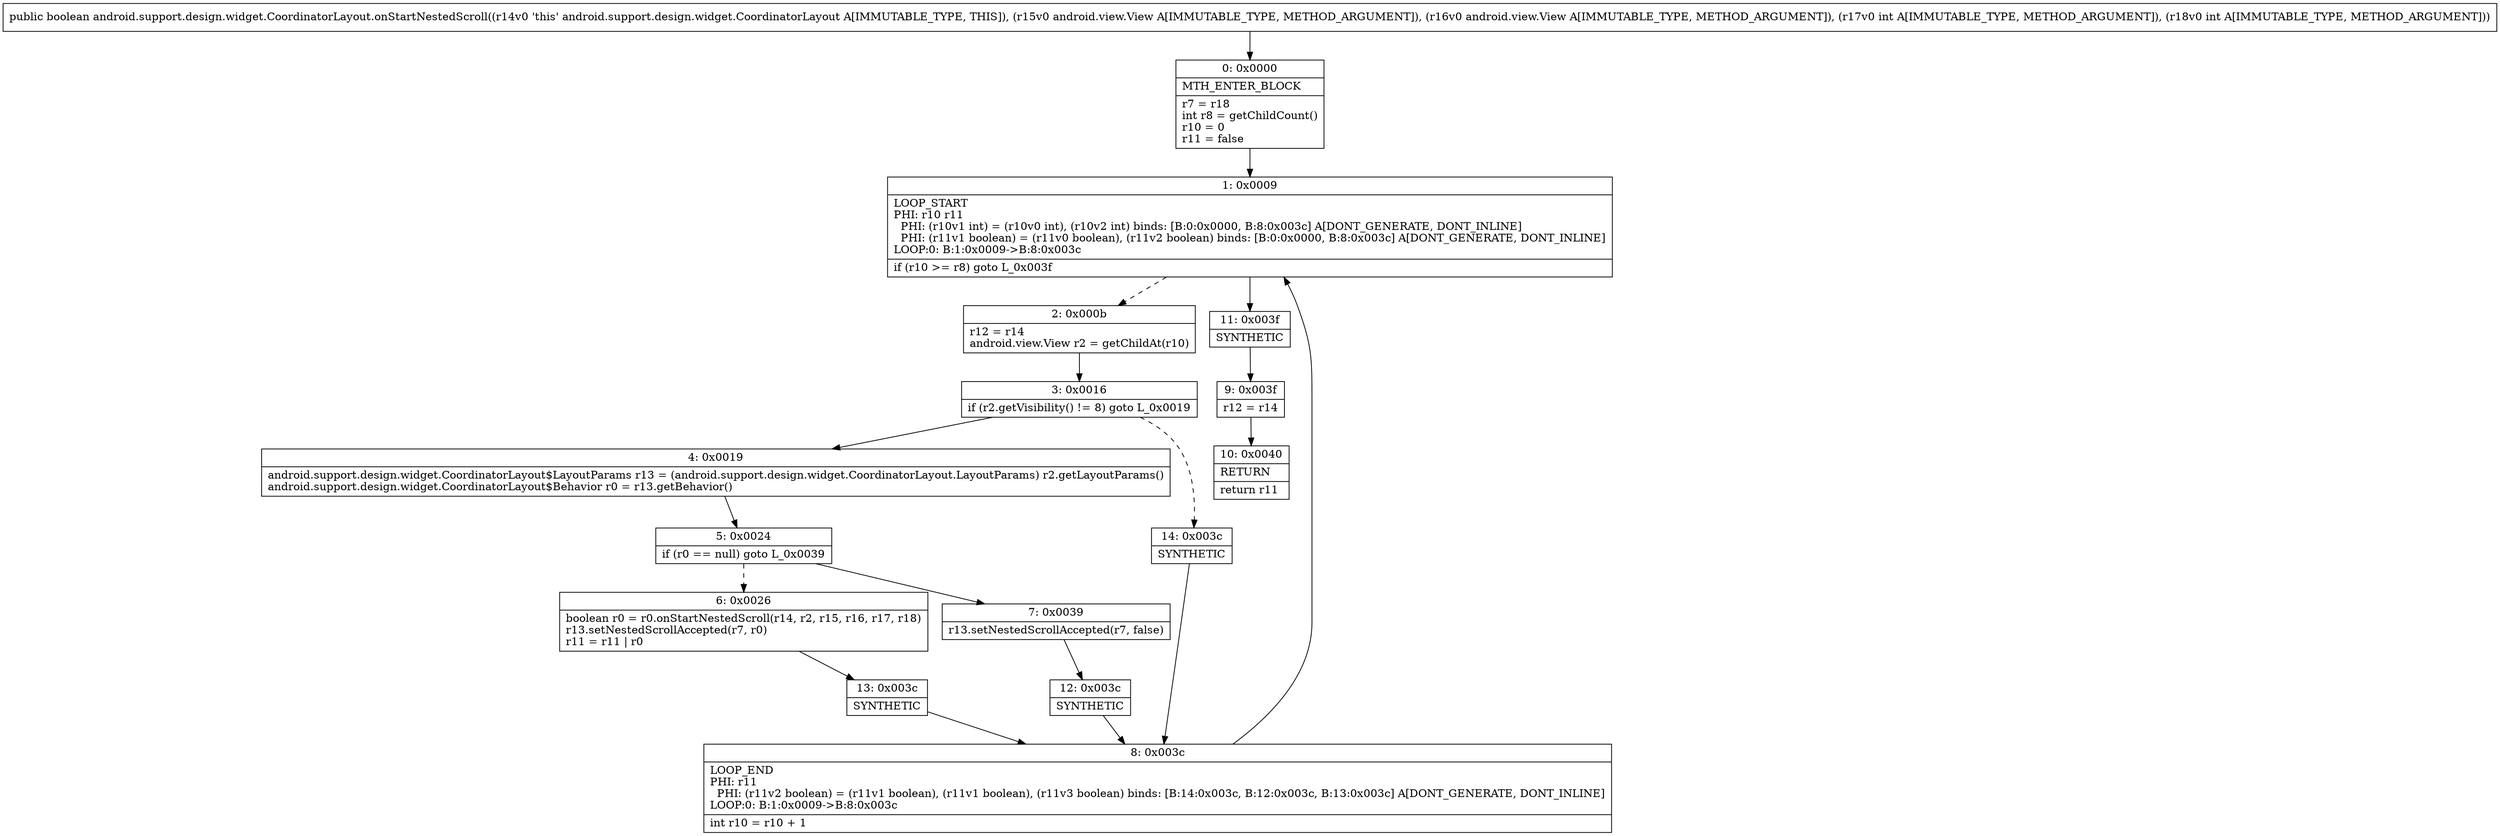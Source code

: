 digraph "CFG forandroid.support.design.widget.CoordinatorLayout.onStartNestedScroll(Landroid\/view\/View;Landroid\/view\/View;II)Z" {
Node_0 [shape=record,label="{0\:\ 0x0000|MTH_ENTER_BLOCK\l|r7 = r18\lint r8 = getChildCount()\lr10 = 0\lr11 = false\l}"];
Node_1 [shape=record,label="{1\:\ 0x0009|LOOP_START\lPHI: r10 r11 \l  PHI: (r10v1 int) = (r10v0 int), (r10v2 int) binds: [B:0:0x0000, B:8:0x003c] A[DONT_GENERATE, DONT_INLINE]\l  PHI: (r11v1 boolean) = (r11v0 boolean), (r11v2 boolean) binds: [B:0:0x0000, B:8:0x003c] A[DONT_GENERATE, DONT_INLINE]\lLOOP:0: B:1:0x0009\-\>B:8:0x003c\l|if (r10 \>= r8) goto L_0x003f\l}"];
Node_2 [shape=record,label="{2\:\ 0x000b|r12 = r14\landroid.view.View r2 = getChildAt(r10)\l}"];
Node_3 [shape=record,label="{3\:\ 0x0016|if (r2.getVisibility() != 8) goto L_0x0019\l}"];
Node_4 [shape=record,label="{4\:\ 0x0019|android.support.design.widget.CoordinatorLayout$LayoutParams r13 = (android.support.design.widget.CoordinatorLayout.LayoutParams) r2.getLayoutParams()\landroid.support.design.widget.CoordinatorLayout$Behavior r0 = r13.getBehavior()\l}"];
Node_5 [shape=record,label="{5\:\ 0x0024|if (r0 == null) goto L_0x0039\l}"];
Node_6 [shape=record,label="{6\:\ 0x0026|boolean r0 = r0.onStartNestedScroll(r14, r2, r15, r16, r17, r18)\lr13.setNestedScrollAccepted(r7, r0)\lr11 = r11 \| r0\l}"];
Node_7 [shape=record,label="{7\:\ 0x0039|r13.setNestedScrollAccepted(r7, false)\l}"];
Node_8 [shape=record,label="{8\:\ 0x003c|LOOP_END\lPHI: r11 \l  PHI: (r11v2 boolean) = (r11v1 boolean), (r11v1 boolean), (r11v3 boolean) binds: [B:14:0x003c, B:12:0x003c, B:13:0x003c] A[DONT_GENERATE, DONT_INLINE]\lLOOP:0: B:1:0x0009\-\>B:8:0x003c\l|int r10 = r10 + 1\l}"];
Node_9 [shape=record,label="{9\:\ 0x003f|r12 = r14\l}"];
Node_10 [shape=record,label="{10\:\ 0x0040|RETURN\l|return r11\l}"];
Node_11 [shape=record,label="{11\:\ 0x003f|SYNTHETIC\l}"];
Node_12 [shape=record,label="{12\:\ 0x003c|SYNTHETIC\l}"];
Node_13 [shape=record,label="{13\:\ 0x003c|SYNTHETIC\l}"];
Node_14 [shape=record,label="{14\:\ 0x003c|SYNTHETIC\l}"];
MethodNode[shape=record,label="{public boolean android.support.design.widget.CoordinatorLayout.onStartNestedScroll((r14v0 'this' android.support.design.widget.CoordinatorLayout A[IMMUTABLE_TYPE, THIS]), (r15v0 android.view.View A[IMMUTABLE_TYPE, METHOD_ARGUMENT]), (r16v0 android.view.View A[IMMUTABLE_TYPE, METHOD_ARGUMENT]), (r17v0 int A[IMMUTABLE_TYPE, METHOD_ARGUMENT]), (r18v0 int A[IMMUTABLE_TYPE, METHOD_ARGUMENT])) }"];
MethodNode -> Node_0;
Node_0 -> Node_1;
Node_1 -> Node_2[style=dashed];
Node_1 -> Node_11;
Node_2 -> Node_3;
Node_3 -> Node_4;
Node_3 -> Node_14[style=dashed];
Node_4 -> Node_5;
Node_5 -> Node_6[style=dashed];
Node_5 -> Node_7;
Node_6 -> Node_13;
Node_7 -> Node_12;
Node_8 -> Node_1;
Node_9 -> Node_10;
Node_11 -> Node_9;
Node_12 -> Node_8;
Node_13 -> Node_8;
Node_14 -> Node_8;
}

